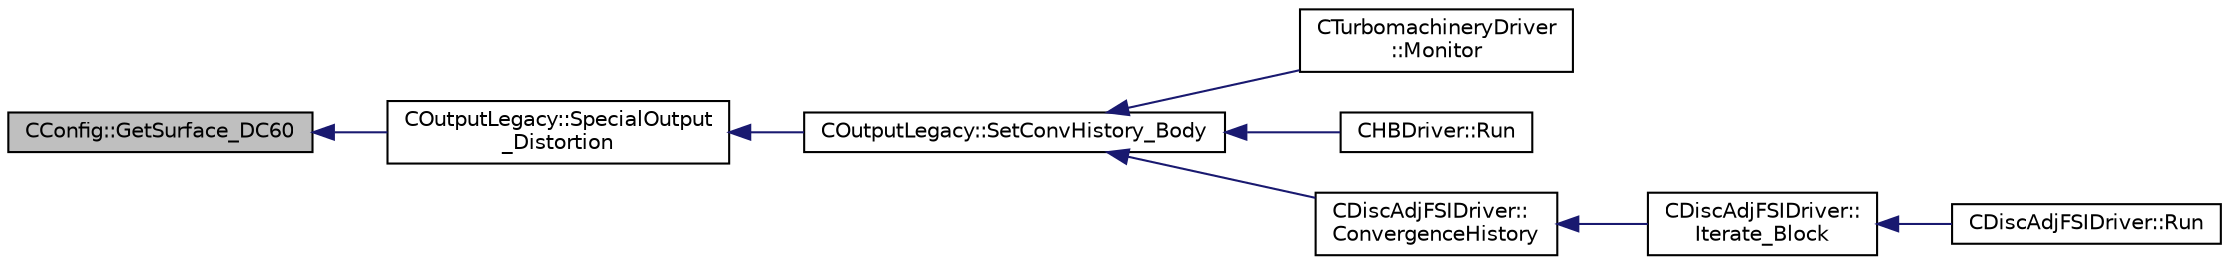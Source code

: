 digraph "CConfig::GetSurface_DC60"
{
  edge [fontname="Helvetica",fontsize="10",labelfontname="Helvetica",labelfontsize="10"];
  node [fontname="Helvetica",fontsize="10",shape=record];
  rankdir="LR";
  Node11717 [label="CConfig::GetSurface_DC60",height=0.2,width=0.4,color="black", fillcolor="grey75", style="filled", fontcolor="black"];
  Node11717 -> Node11718 [dir="back",color="midnightblue",fontsize="10",style="solid",fontname="Helvetica"];
  Node11718 [label="COutputLegacy::SpecialOutput\l_Distortion",height=0.2,width=0.4,color="black", fillcolor="white", style="filled",URL="$class_c_output_legacy.html#ae4824d60ecd7d71e592f259e8824e0ae",tooltip="Create and write the file with the flow coefficient on the surface. "];
  Node11718 -> Node11719 [dir="back",color="midnightblue",fontsize="10",style="solid",fontname="Helvetica"];
  Node11719 [label="COutputLegacy::SetConvHistory_Body",height=0.2,width=0.4,color="black", fillcolor="white", style="filled",URL="$class_c_output_legacy.html#a217cc0d778a3828499189a9debee47c6",tooltip="Write the history file and the convergence on the screen for serial computations. ..."];
  Node11719 -> Node11720 [dir="back",color="midnightblue",fontsize="10",style="solid",fontname="Helvetica"];
  Node11720 [label="CTurbomachineryDriver\l::Monitor",height=0.2,width=0.4,color="black", fillcolor="white", style="filled",URL="$class_c_turbomachinery_driver.html#a41d7b50bbacef68eb5436293ebb2da4f",tooltip="Monitor the computation. "];
  Node11719 -> Node11721 [dir="back",color="midnightblue",fontsize="10",style="solid",fontname="Helvetica"];
  Node11721 [label="CHBDriver::Run",height=0.2,width=0.4,color="black", fillcolor="white", style="filled",URL="$class_c_h_b_driver.html#a98c0448a8e0404845ee54e25b62eaea9",tooltip="Run a single iteration of a Harmonic Balance problem. "];
  Node11719 -> Node11722 [dir="back",color="midnightblue",fontsize="10",style="solid",fontname="Helvetica"];
  Node11722 [label="CDiscAdjFSIDriver::\lConvergenceHistory",height=0.2,width=0.4,color="black", fillcolor="white", style="filled",URL="$class_c_disc_adj_f_s_i_driver.html#a139dfa2442613879f2b15f28a09c2bd5",tooltip="Output the convergence history. "];
  Node11722 -> Node11723 [dir="back",color="midnightblue",fontsize="10",style="solid",fontname="Helvetica"];
  Node11723 [label="CDiscAdjFSIDriver::\lIterate_Block",height=0.2,width=0.4,color="black", fillcolor="white", style="filled",URL="$class_c_disc_adj_f_s_i_driver.html#a84949f139fa795b7d34d6ff77e82eb5c",tooltip="Iterate a certain block for adjoint FSI - may be the whole set of variables or independent and subite..."];
  Node11723 -> Node11724 [dir="back",color="midnightblue",fontsize="10",style="solid",fontname="Helvetica"];
  Node11724 [label="CDiscAdjFSIDriver::Run",height=0.2,width=0.4,color="black", fillcolor="white", style="filled",URL="$class_c_disc_adj_f_s_i_driver.html#a2e965d6e9c4dcfc296077cae225cab21",tooltip="Run a Discrete Adjoint iteration for the FSI problem. "];
}
